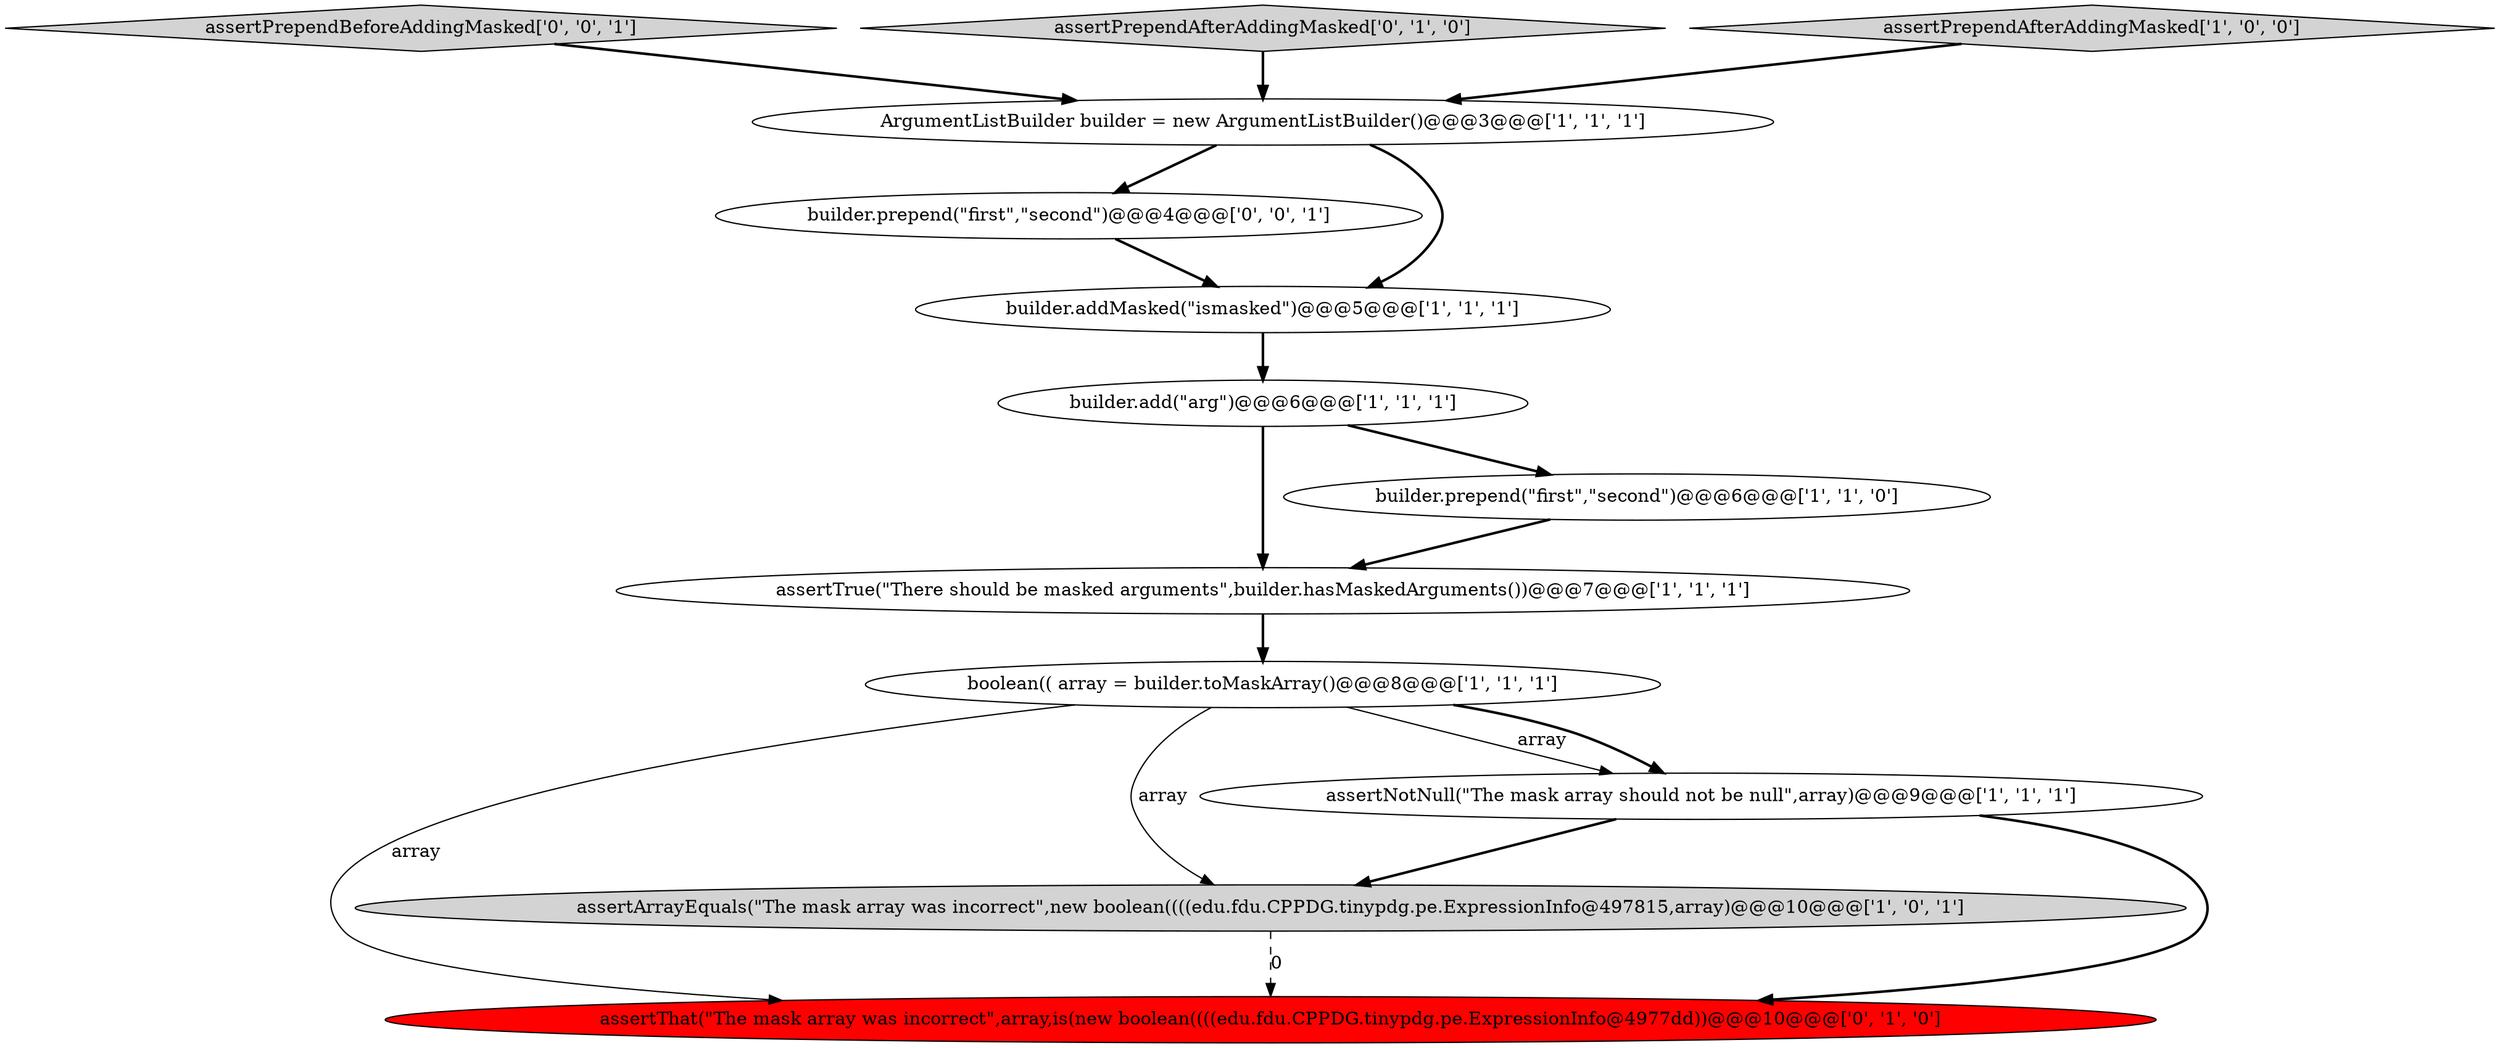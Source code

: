 digraph {
3 [style = filled, label = "builder.add(\"arg\")@@@6@@@['1', '1', '1']", fillcolor = white, shape = ellipse image = "AAA0AAABBB1BBB"];
12 [style = filled, label = "builder.prepend(\"first\",\"second\")@@@4@@@['0', '0', '1']", fillcolor = white, shape = ellipse image = "AAA0AAABBB3BBB"];
0 [style = filled, label = "assertTrue(\"There should be masked arguments\",builder.hasMaskedArguments())@@@7@@@['1', '1', '1']", fillcolor = white, shape = ellipse image = "AAA0AAABBB1BBB"];
11 [style = filled, label = "assertPrependBeforeAddingMasked['0', '0', '1']", fillcolor = lightgray, shape = diamond image = "AAA0AAABBB3BBB"];
10 [style = filled, label = "assertThat(\"The mask array was incorrect\",array,is(new boolean((((edu.fdu.CPPDG.tinypdg.pe.ExpressionInfo@4977dd))@@@10@@@['0', '1', '0']", fillcolor = red, shape = ellipse image = "AAA1AAABBB2BBB"];
6 [style = filled, label = "builder.addMasked(\"ismasked\")@@@5@@@['1', '1', '1']", fillcolor = white, shape = ellipse image = "AAA0AAABBB1BBB"];
7 [style = filled, label = "builder.prepend(\"first\",\"second\")@@@6@@@['1', '1', '0']", fillcolor = white, shape = ellipse image = "AAA0AAABBB1BBB"];
9 [style = filled, label = "assertPrependAfterAddingMasked['0', '1', '0']", fillcolor = lightgray, shape = diamond image = "AAA0AAABBB2BBB"];
5 [style = filled, label = "assertArrayEquals(\"The mask array was incorrect\",new boolean((((edu.fdu.CPPDG.tinypdg.pe.ExpressionInfo@497815,array)@@@10@@@['1', '0', '1']", fillcolor = lightgray, shape = ellipse image = "AAA0AAABBB1BBB"];
4 [style = filled, label = "assertNotNull(\"The mask array should not be null\",array)@@@9@@@['1', '1', '1']", fillcolor = white, shape = ellipse image = "AAA0AAABBB1BBB"];
8 [style = filled, label = "ArgumentListBuilder builder = new ArgumentListBuilder()@@@3@@@['1', '1', '1']", fillcolor = white, shape = ellipse image = "AAA0AAABBB1BBB"];
2 [style = filled, label = "boolean(( array = builder.toMaskArray()@@@8@@@['1', '1', '1']", fillcolor = white, shape = ellipse image = "AAA0AAABBB1BBB"];
1 [style = filled, label = "assertPrependAfterAddingMasked['1', '0', '0']", fillcolor = lightgray, shape = diamond image = "AAA0AAABBB1BBB"];
4->10 [style = bold, label=""];
6->3 [style = bold, label=""];
11->8 [style = bold, label=""];
8->6 [style = bold, label=""];
7->0 [style = bold, label=""];
2->4 [style = solid, label="array"];
1->8 [style = bold, label=""];
2->5 [style = solid, label="array"];
5->10 [style = dashed, label="0"];
3->7 [style = bold, label=""];
9->8 [style = bold, label=""];
12->6 [style = bold, label=""];
2->4 [style = bold, label=""];
4->5 [style = bold, label=""];
2->10 [style = solid, label="array"];
8->12 [style = bold, label=""];
3->0 [style = bold, label=""];
0->2 [style = bold, label=""];
}
